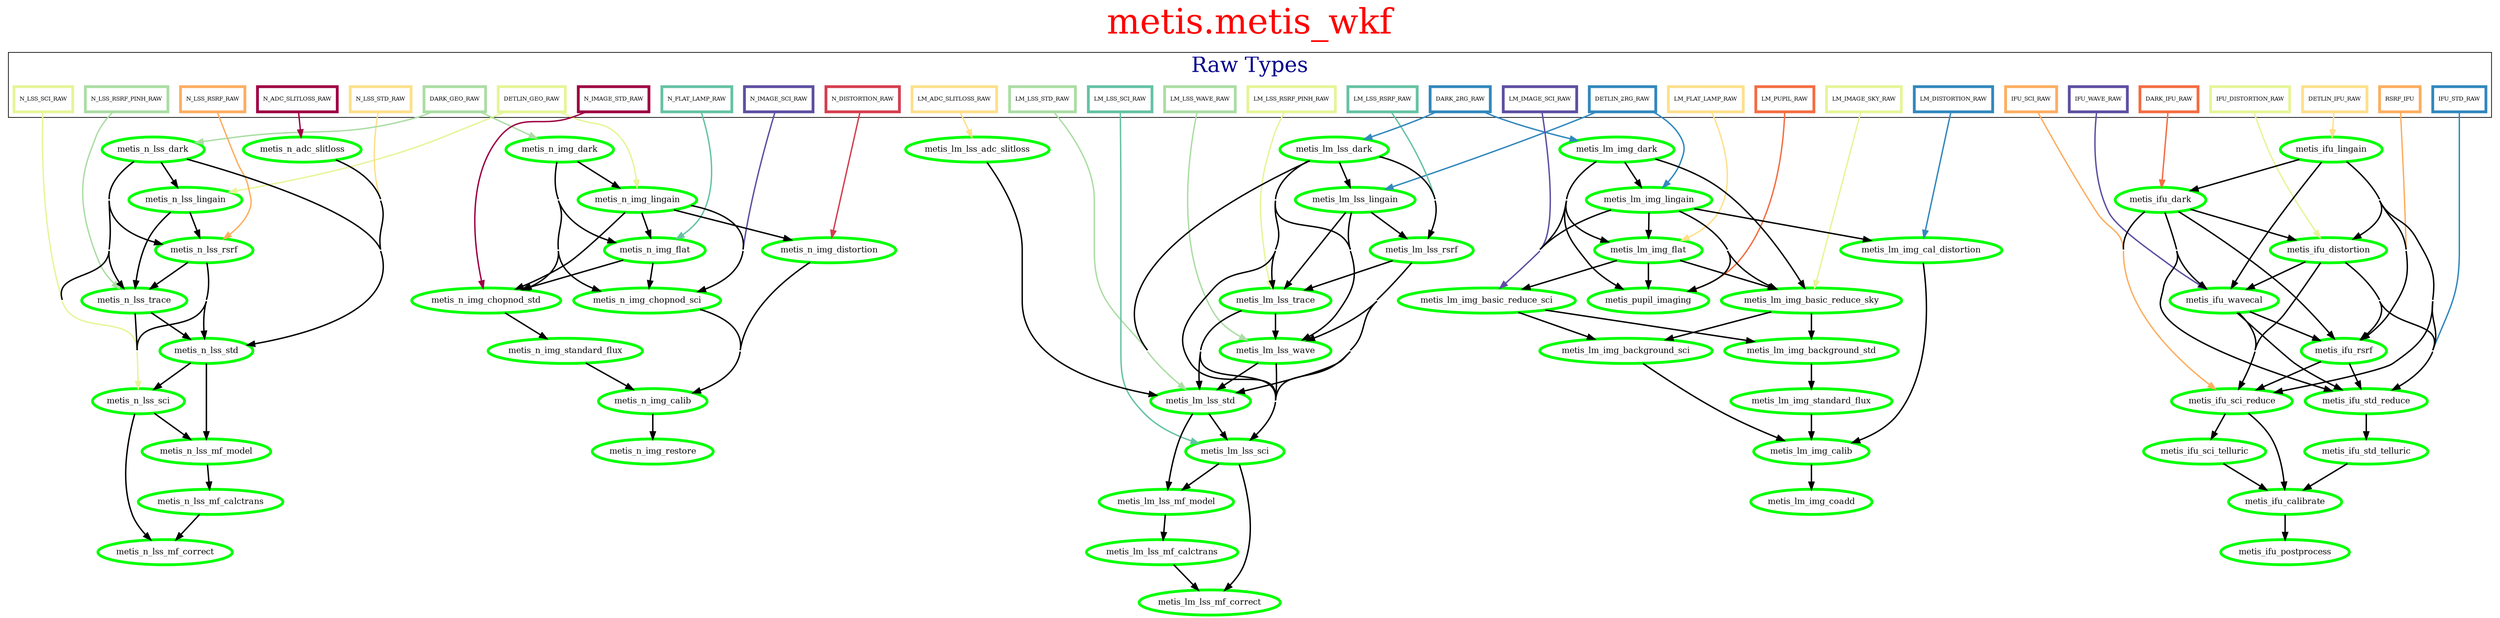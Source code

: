 strict digraph {
    graph [
        concentrate=true
        fontcolor=red
        fontsize=50
        label="metis.metis_wkf"
        labeljust=c
        labelloc=t
        rankdir=TD
        splines=spline
        ]
    edge [colorscheme=spectral11 penwidth=2]

    subgraph cluster1 {
        node [colorscheme=spectral11 fontsize=8 shape=box penwidth=4]
        fontcolor=darkblue
        fontsize=30
        label="Raw Types"
        "LM_IMAGE_SKY_RAW" [color=7]
        "LM_LSS_WAVE_RAW" [color=8]
        "IFU_STD_RAW" [color=10]
        "DETLIN_GEO_RAW" [color=7]
        "N_IMAGE_SCI_RAW" [color=11]
        "N_LSS_STD_RAW" [color=5]
        "DETLIN_2RG_RAW" [color=10]
        "IFU_SCI_RAW" [color=4]
        "DARK_GEO_RAW" [color=8]
        "LM_LSS_STD_RAW" [color=8]
        "IFU_DISTORTION_RAW" [color=7]
        "LM_LSS_SCI_RAW" [color=9]
        "IFU_WAVE_RAW" [color=11]
        "LM_DISTORTION_RAW" [color=10]
        "N_ADC_SLITLOSS_RAW" [color=1]
        "LM_LSS_RSRF_RAW" [color=9]
        "N_LSS_RSRF_PINH_RAW" [color=8]
        "N_FLAT_LAMP_RAW" [color=9]
        "DETLIN_IFU_RAW" [color=5]
        "N_LSS_SCI_RAW" [color=7]
        "LM_ADC_SLITLOSS_RAW" [color=5]
        "N_DISTORTION_RAW" [color=2]
        "N_LSS_RSRF_RAW" [color=4]
        "DARK_2RG_RAW" [color=10]
        "DARK_IFU_RAW" [color=3]
        "LM_IMAGE_SCI_RAW" [color=11]
        "LM_FLAT_LAMP_RAW" [color=5]
        "N_IMAGE_STD_RAW" [color=1]
        "LM_PUPIL_RAW" [color=3]
        "LM_LSS_RSRF_PINH_RAW" [color=7]
        "RSRF_IFU" [color=4]
    }

    "metis_n_img_restore" [color=green fontsize=12 shape=ellipse penwidth=4]
    "metis_ifu_dark" [color=green fontsize=12 shape=ellipse penwidth=4]
    "metis_lm_lss_dark" [color=green fontsize=12 shape=ellipse penwidth=4]
    "metis_ifu_wavecal" [color=green fontsize=12 shape=ellipse penwidth=4]
    "metis_lm_lss_sci" [color=green fontsize=12 shape=ellipse penwidth=4]
    "metis_n_lss_lingain" [color=green fontsize=12 shape=ellipse penwidth=4]
    "metis_ifu_std_telluric" [color=green fontsize=12 shape=ellipse penwidth=4]
    "metis_lm_img_coadd" [color=green fontsize=12 shape=ellipse penwidth=4]
    "metis_n_adc_slitloss" [color=green fontsize=12 shape=ellipse penwidth=4]
    "metis_lm_img_basic_reduce_sky" [color=green fontsize=12 shape=ellipse penwidth=4]
    "metis_n_img_calib" [color=green fontsize=12 shape=ellipse penwidth=4]
    "metis_n_img_lingain" [color=green fontsize=12 shape=ellipse penwidth=4]
    "metis_ifu_sci_reduce" [color=green fontsize=12 shape=ellipse penwidth=4]
    "metis_lm_img_background_sci" [color=green fontsize=12 shape=ellipse penwidth=4]
    "metis_lm_img_flat" [color=green fontsize=12 shape=ellipse penwidth=4]
    "metis_ifu_rsrf" [color=green fontsize=12 shape=ellipse penwidth=4]
    "metis_n_img_flat" [color=green fontsize=12 shape=ellipse penwidth=4]
    "metis_n_img_standard_flux" [color=green fontsize=12 shape=ellipse penwidth=4]
    "metis_lm_img_cal_distortion" [color=green fontsize=12 shape=ellipse penwidth=4]
    "metis_lm_img_dark" [color=green fontsize=12 shape=ellipse penwidth=4]
    "metis_n_lss_mf_correct" [color=green fontsize=12 shape=ellipse penwidth=4]
    "metis_lm_img_lingain" [color=green fontsize=12 shape=ellipse penwidth=4]
    "metis_lm_lss_mf_correct" [color=green fontsize=12 shape=ellipse penwidth=4]
    "metis_ifu_calibrate" [color=green fontsize=12 shape=ellipse penwidth=4]
    "metis_n_lss_rsrf" [color=green fontsize=12 shape=ellipse penwidth=4]
    "metis_lm_img_calib" [color=green fontsize=12 shape=ellipse penwidth=4]
    "metis_n_img_dark" [color=green fontsize=12 shape=ellipse penwidth=4]
    "metis_lm_lss_mf_calctrans" [color=green fontsize=12 shape=ellipse penwidth=4]
    "metis_n_img_chopnod_std" [color=green fontsize=12 shape=ellipse penwidth=4]
    "metis_ifu_sci_telluric" [color=green fontsize=12 shape=ellipse penwidth=4]
    "metis_lm_lss_trace" [color=green fontsize=12 shape=ellipse penwidth=4]
    "metis_ifu_std_reduce" [color=green fontsize=12 shape=ellipse penwidth=4]
    "metis_ifu_postprocess" [color=green fontsize=12 shape=ellipse penwidth=4]
    "metis_n_lss_mf_model" [color=green fontsize=12 shape=ellipse penwidth=4]
    "metis_lm_img_background_std" [color=green fontsize=12 shape=ellipse penwidth=4]
    "metis_lm_lss_mf_model" [color=green fontsize=12 shape=ellipse penwidth=4]
    "metis_lm_lss_lingain" [color=green fontsize=12 shape=ellipse penwidth=4]
    "metis_n_lss_dark" [color=green fontsize=12 shape=ellipse penwidth=4]
    "metis_pupil_imaging" [color=green fontsize=12 shape=ellipse penwidth=4]
    "metis_n_lss_mf_calctrans" [color=green fontsize=12 shape=ellipse penwidth=4]
    "metis_ifu_distortion" [color=green fontsize=12 shape=ellipse penwidth=4]
    "metis_lm_lss_adc_slitloss" [color=green fontsize=12 shape=ellipse penwidth=4]
    "metis_lm_lss_wave" [color=green fontsize=12 shape=ellipse penwidth=4]
    "metis_lm_lss_rsrf" [color=green fontsize=12 shape=ellipse penwidth=4]
    "metis_lm_img_standard_flux" [color=green fontsize=12 shape=ellipse penwidth=4]
    "metis_ifu_lingain" [color=green fontsize=12 shape=ellipse penwidth=4]
    "metis_n_lss_trace" [color=green fontsize=12 shape=ellipse penwidth=4]
    "metis_n_lss_sci" [color=green fontsize=12 shape=ellipse penwidth=4]
    "metis_n_img_chopnod_sci" [color=green fontsize=12 shape=ellipse penwidth=4]
    "metis_lm_lss_std" [color=green fontsize=12 shape=ellipse penwidth=4]
    "metis_lm_img_basic_reduce_sci" [color=green fontsize=12 shape=ellipse penwidth=4]
    "metis_n_img_distortion" [color=green fontsize=12 shape=ellipse penwidth=4]
    "metis_n_lss_std" [color=green fontsize=12 shape=ellipse penwidth=4]


    "metis_n_img_standard_flux" -> "metis_n_img_calib" [color=black]
    "metis_n_img_chopnod_std" -> "metis_n_img_standard_flux" [color=black]
    "metis_lm_img_cal_distortion" -> "metis_lm_img_calib" [color=black]
    "LM_DISTORTION_RAW" -> "metis_lm_img_cal_distortion" [color=10]
    "metis_lm_img_lingain" -> "metis_lm_img_cal_distortion" [color=black]
    "metis_lm_img_lingain" -> "metis_pupil_imaging" [color=black]
    "metis_lm_img_lingain" -> "metis_lm_img_basic_reduce_sci" [color=black]
    "metis_lm_img_lingain" -> "metis_lm_img_basic_reduce_sky" [color=black]
    "metis_lm_img_lingain" -> "metis_lm_img_flat" [color=black]
    "metis_n_img_calib" -> "metis_n_img_restore" [color=black]
    "metis_n_img_chopnod_sci" -> "metis_n_img_calib" [color=black]
    "metis_n_img_distortion" -> "metis_n_img_calib" [color=black]
    "metis_lm_lss_mf_model" -> "metis_lm_lss_mf_calctrans" [color=black]
    "metis_lm_lss_sci" -> "metis_lm_lss_mf_model" [color=black]
    "metis_lm_lss_sci" -> "metis_lm_lss_mf_correct" [color=black]
    "metis_lm_lss_std" -> "metis_lm_lss_mf_model" [color=black]
    "metis_lm_lss_std" -> "metis_lm_lss_sci" [color=black]
    "LM_LSS_STD_RAW" -> "metis_lm_lss_std" [color=8]
    "metis_lm_lss_dark" -> "metis_lm_lss_std" [color=black]
    "metis_lm_lss_dark" -> "metis_lm_lss_wave" [color=black]
    "metis_lm_lss_dark" -> "metis_lm_lss_lingain" [color=black]
    "metis_lm_lss_dark" -> "metis_lm_lss_rsrf" [color=black]
    "metis_lm_lss_dark" -> "metis_lm_lss_sci" [color=black]
    "metis_lm_lss_dark" -> "metis_lm_lss_trace" [color=black]
    "metis_lm_lss_rsrf" -> "metis_lm_lss_std" [color=black]
    "metis_lm_lss_rsrf" -> "metis_lm_lss_wave" [color=black]
    "metis_lm_lss_rsrf" -> "metis_lm_lss_sci" [color=black]
    "metis_lm_lss_rsrf" -> "metis_lm_lss_trace" [color=black]
    "metis_lm_lss_trace" -> "metis_lm_lss_std" [color=black]
    "metis_lm_lss_trace" -> "metis_lm_lss_wave" [color=black]
    "metis_lm_lss_trace" -> "metis_lm_lss_sci" [color=black]
    "metis_lm_lss_wave" -> "metis_lm_lss_std" [color=black]
    "metis_lm_lss_wave" -> "metis_lm_lss_sci" [color=black]
    "metis_lm_lss_adc_slitloss" -> "metis_lm_lss_std" [color=black]
    "metis_ifu_sci_reduce" -> "metis_ifu_sci_telluric" [color=black]
    "metis_ifu_sci_reduce" -> "metis_ifu_calibrate" [color=black]
    "IFU_SCI_RAW" -> "metis_ifu_sci_reduce" [color=4]
    "metis_ifu_lingain" -> "metis_ifu_sci_reduce" [color=black]
    "metis_ifu_lingain" -> "metis_ifu_rsrf" [color=black]
    "metis_ifu_lingain" -> "metis_ifu_dark" [color=black]
    "metis_ifu_lingain" -> "metis_ifu_distortion" [color=black]
    "metis_ifu_lingain" -> "metis_ifu_std_reduce" [color=black]
    "metis_ifu_lingain" -> "metis_ifu_wavecal" [color=black]
    "metis_ifu_dark" -> "metis_ifu_sci_reduce" [color=black]
    "metis_ifu_dark" -> "metis_ifu_rsrf" [color=black]
    "metis_ifu_dark" -> "metis_ifu_distortion" [color=black]
    "metis_ifu_dark" -> "metis_ifu_std_reduce" [color=black]
    "metis_ifu_dark" -> "metis_ifu_wavecal" [color=black]
    "metis_ifu_distortion" -> "metis_ifu_sci_reduce" [color=black]
    "metis_ifu_distortion" -> "metis_ifu_rsrf" [color=black]
    "metis_ifu_distortion" -> "metis_ifu_std_reduce" [color=black]
    "metis_ifu_distortion" -> "metis_ifu_wavecal" [color=black]
    "metis_ifu_wavecal" -> "metis_ifu_sci_reduce" [color=black]
    "metis_ifu_wavecal" -> "metis_ifu_rsrf" [color=black]
    "metis_ifu_wavecal" -> "metis_ifu_std_reduce" [color=black]
    "metis_ifu_rsrf" -> "metis_ifu_sci_reduce" [color=black]
    "metis_ifu_rsrf" -> "metis_ifu_std_reduce" [color=black]
    "metis_lm_img_dark" -> "metis_pupil_imaging" [color=black]
    "metis_lm_img_dark" -> "metis_lm_img_basic_reduce_sci" [color=black]
    "metis_lm_img_dark" -> "metis_lm_img_basic_reduce_sky" [color=black]
    "metis_lm_img_dark" -> "metis_lm_img_lingain" [color=black]
    "metis_lm_img_dark" -> "metis_lm_img_flat" [color=black]
    "DARK_2RG_RAW" -> "metis_lm_img_dark" [color=10]
    "DARK_2RG_RAW" -> "metis_lm_lss_dark" [color=10]
    "metis_n_img_lingain" -> "metis_n_img_flat" [color=black]
    "metis_n_img_lingain" -> "metis_n_img_distortion" [color=black]
    "metis_n_img_lingain" -> "metis_n_img_chopnod_sci" [color=black]
    "metis_n_img_lingain" -> "metis_n_img_chopnod_std" [color=black]
    "DETLIN_GEO_RAW" -> "metis_n_img_lingain" [color=7]
    "DETLIN_GEO_RAW" -> "metis_n_lss_lingain" [color=7]
    "metis_n_img_dark" -> "metis_n_img_lingain" [color=black]
    "metis_n_img_dark" -> "metis_n_img_flat" [color=black]
    "metis_n_img_dark" -> "metis_n_img_chopnod_sci" [color=black]
    "metis_n_img_dark" -> "metis_n_img_chopnod_std" [color=black]
    "LM_PUPIL_RAW" -> "metis_pupil_imaging" [color=3]
    "metis_lm_img_flat" -> "metis_pupil_imaging" [color=black]
    "metis_lm_img_flat" -> "metis_lm_img_basic_reduce_sci" [color=black]
    "metis_lm_img_flat" -> "metis_lm_img_basic_reduce_sky" [color=black]
    "DETLIN_IFU_RAW" -> "metis_ifu_lingain" [color=5]
    "metis_n_adc_slitloss" -> "metis_n_lss_std" [color=black]
    "N_ADC_SLITLOSS_RAW" -> "metis_n_adc_slitloss" [color=1]
    "metis_n_lss_dark" -> "metis_n_lss_sci" [color=black]
    "metis_n_lss_dark" -> "metis_n_lss_lingain" [color=black]
    "metis_n_lss_dark" -> "metis_n_lss_rsrf" [color=black]
    "metis_n_lss_dark" -> "metis_n_lss_std" [color=black]
    "metis_n_lss_dark" -> "metis_n_lss_trace" [color=black]
    "DARK_GEO_RAW" -> "metis_n_lss_dark" [color=8]
    "DARK_GEO_RAW" -> "metis_n_img_dark" [color=8]
    "LM_ADC_SLITLOSS_RAW" -> "metis_lm_lss_adc_slitloss" [color=5]
    "metis_lm_img_basic_reduce_sci" -> "metis_lm_img_background_sci" [color=black]
    "metis_lm_img_basic_reduce_sci" -> "metis_lm_img_background_std" [color=black]
    "LM_IMAGE_SCI_RAW" -> "metis_lm_img_basic_reduce_sci" [color=11]
    "metis_lm_lss_mf_calctrans" -> "metis_lm_lss_mf_correct" [color=black]
    "metis_n_img_flat" -> "metis_n_img_chopnod_sci" [color=black]
    "metis_n_img_flat" -> "metis_n_img_chopnod_std" [color=black]
    "N_FLAT_LAMP_RAW" -> "metis_n_img_flat" [color=9]
    "RSRF_IFU" -> "metis_ifu_rsrf" [color=4]
    "metis_n_lss_sci" -> "metis_n_lss_mf_model" [color=black]
    "metis_n_lss_sci" -> "metis_n_lss_mf_correct" [color=black]
    "N_LSS_SCI_RAW" -> "metis_n_lss_sci" [color=7]
    "metis_n_lss_rsrf" -> "metis_n_lss_sci" [color=black]
    "metis_n_lss_rsrf" -> "metis_n_lss_std" [color=black]
    "metis_n_lss_rsrf" -> "metis_n_lss_trace" [color=black]
    "metis_n_lss_trace" -> "metis_n_lss_sci" [color=black]
    "metis_n_lss_trace" -> "metis_n_lss_std" [color=black]
    "metis_n_lss_std" -> "metis_n_lss_sci" [color=black]
    "metis_n_lss_std" -> "metis_n_lss_mf_model" [color=black]
    "LM_LSS_WAVE_RAW" -> "metis_lm_lss_wave" [color=8]
    "metis_lm_lss_lingain" -> "metis_lm_lss_wave" [color=black]
    "metis_lm_lss_lingain" -> "metis_lm_lss_rsrf" [color=black]
    "metis_lm_lss_lingain" -> "metis_lm_lss_trace" [color=black]
    "metis_ifu_sci_telluric" -> "metis_ifu_calibrate" [color=black]
    "DETLIN_2RG_RAW" -> "metis_lm_lss_lingain" [color=10]
    "DETLIN_2RG_RAW" -> "metis_lm_img_lingain" [color=10]
    "DARK_IFU_RAW" -> "metis_ifu_dark" [color=3]
    "metis_n_lss_lingain" -> "metis_n_lss_rsrf" [color=black]
    "metis_n_lss_lingain" -> "metis_n_lss_trace" [color=black]
    "metis_lm_img_basic_reduce_sky" -> "metis_lm_img_background_sci" [color=black]
    "metis_lm_img_basic_reduce_sky" -> "metis_lm_img_background_std" [color=black]
    "LM_IMAGE_SKY_RAW" -> "metis_lm_img_basic_reduce_sky" [color=7]
    "metis_lm_img_standard_flux" -> "metis_lm_img_calib" [color=black]
    "metis_lm_img_background_std" -> "metis_lm_img_standard_flux" [color=black]
    "N_DISTORTION_RAW" -> "metis_n_img_distortion" [color=2]
    "metis_ifu_std_telluric" -> "metis_ifu_calibrate" [color=black]
    "metis_ifu_std_reduce" -> "metis_ifu_std_telluric" [color=black]
    "LM_LSS_RSRF_RAW" -> "metis_lm_lss_rsrf" [color=9]
    "N_LSS_RSRF_RAW" -> "metis_n_lss_rsrf" [color=4]
    "metis_n_lss_mf_model" -> "metis_n_lss_mf_calctrans" [color=black]
    "N_LSS_STD_RAW" -> "metis_n_lss_std" [color=5]
    "IFU_DISTORTION_RAW" -> "metis_ifu_distortion" [color=7]
    "metis_ifu_calibrate" -> "metis_ifu_postprocess" [color=black]
    "N_IMAGE_SCI_RAW" -> "metis_n_img_chopnod_sci" [color=11]
    "metis_lm_img_background_sci" -> "metis_lm_img_calib" [color=black]
    "IFU_STD_RAW" -> "metis_ifu_std_reduce" [color=10]
    "metis_n_lss_mf_calctrans" -> "metis_n_lss_mf_correct" [color=black]
    "LM_LSS_SCI_RAW" -> "metis_lm_lss_sci" [color=9]
    "metis_lm_img_calib" -> "metis_lm_img_coadd" [color=black]
    "N_LSS_RSRF_PINH_RAW" -> "metis_n_lss_trace" [color=8]
    "LM_FLAT_LAMP_RAW" -> "metis_lm_img_flat" [color=5]
    "LM_LSS_RSRF_PINH_RAW" -> "metis_lm_lss_trace" [color=7]
    "N_IMAGE_STD_RAW" -> "metis_n_img_chopnod_std" [color=1]
    "IFU_WAVE_RAW" -> "metis_ifu_wavecal" [color=11]
}
